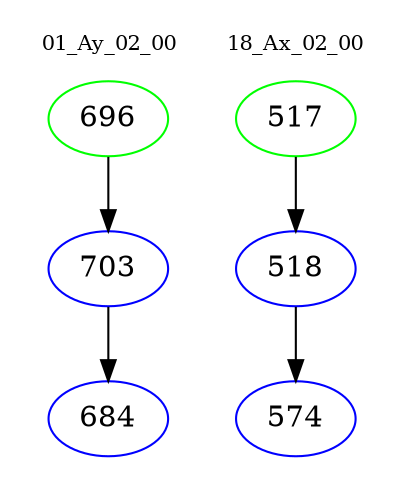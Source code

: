 digraph{
subgraph cluster_0 {
color = white
label = "01_Ay_02_00";
fontsize=10;
T0_696 [label="696", color="green"]
T0_696 -> T0_703 [color="black"]
T0_703 [label="703", color="blue"]
T0_703 -> T0_684 [color="black"]
T0_684 [label="684", color="blue"]
}
subgraph cluster_1 {
color = white
label = "18_Ax_02_00";
fontsize=10;
T1_517 [label="517", color="green"]
T1_517 -> T1_518 [color="black"]
T1_518 [label="518", color="blue"]
T1_518 -> T1_574 [color="black"]
T1_574 [label="574", color="blue"]
}
}
